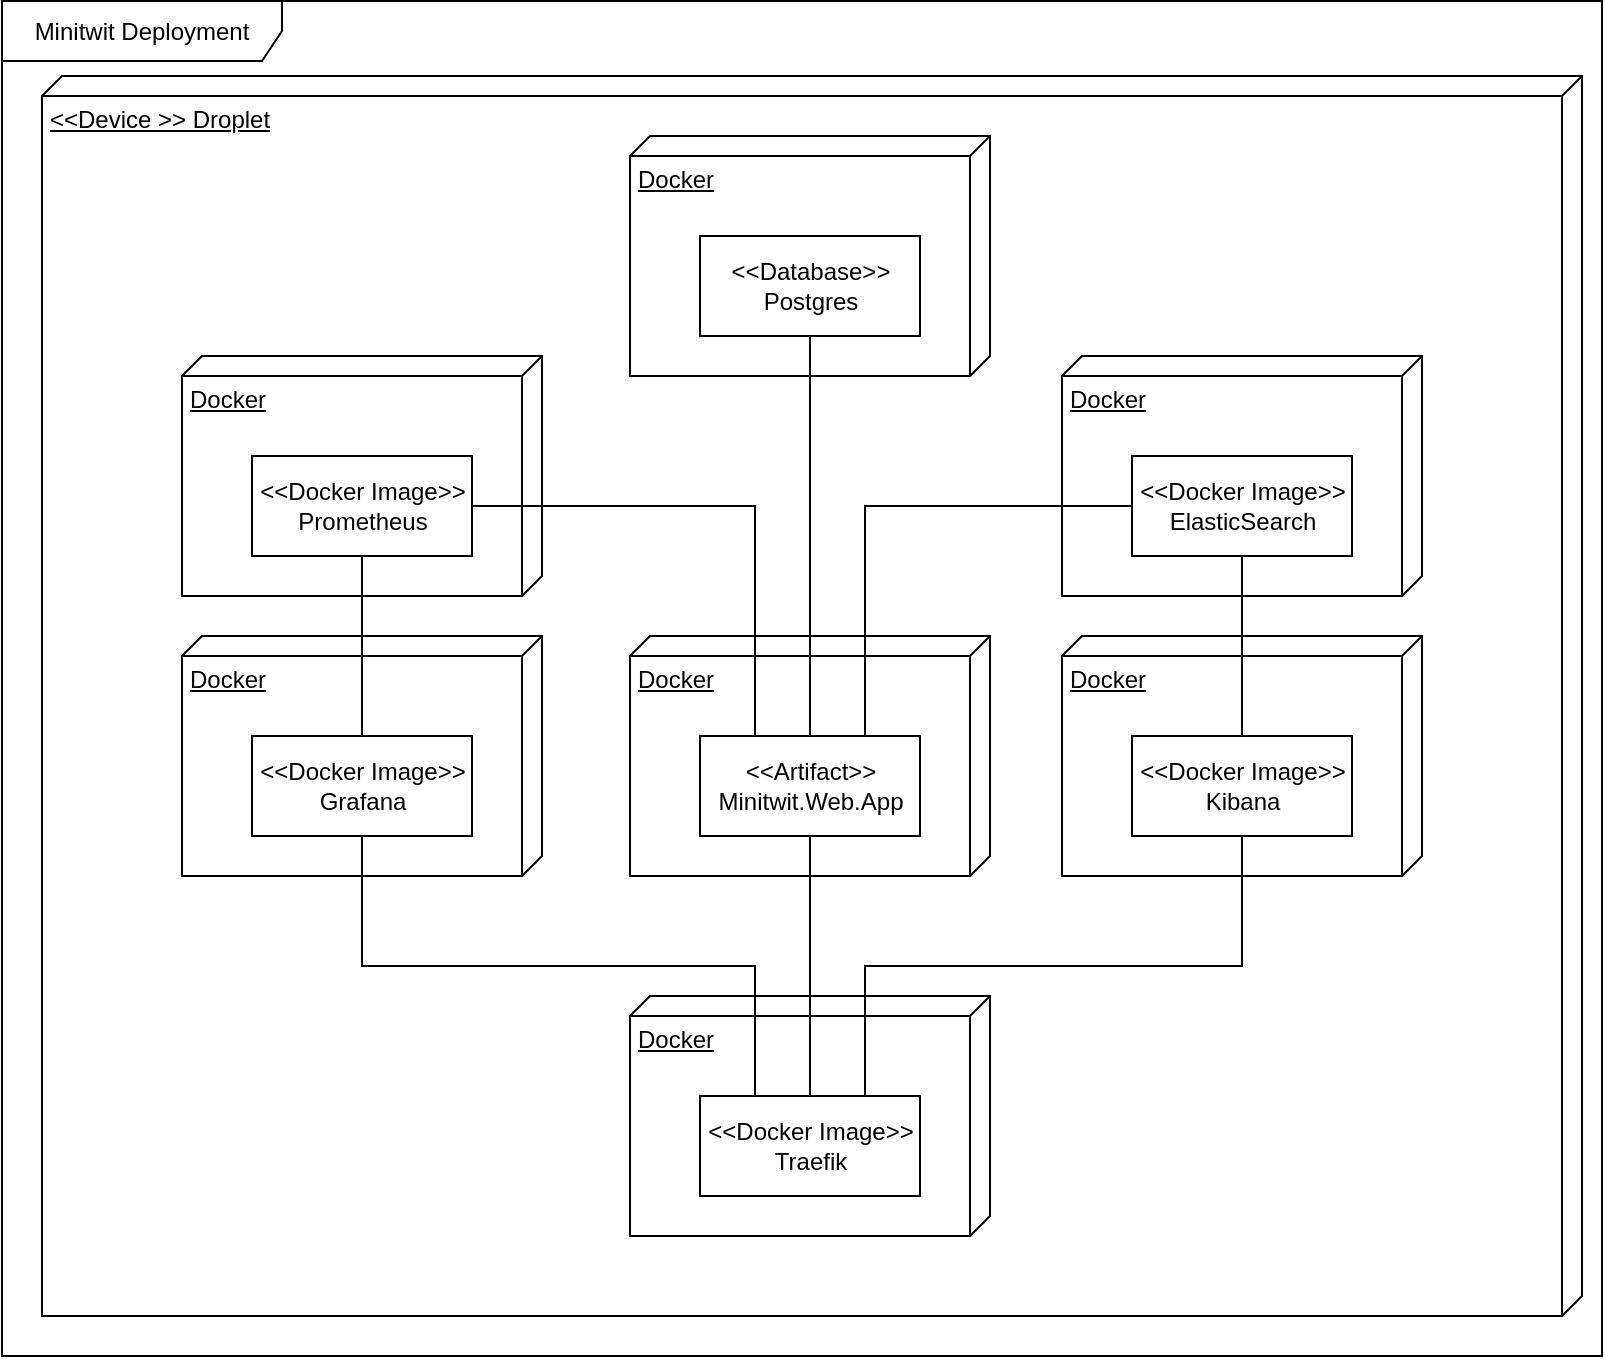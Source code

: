 <mxfile version="13.0.9" type="device"><diagram id="HGnYW44ZuA8OXIBGvW-h" name="Page-1"><mxGraphModel dx="1422" dy="763" grid="1" gridSize="10" guides="1" tooltips="1" connect="1" arrows="1" fold="1" page="1" pageScale="1" pageWidth="827" pageHeight="1169" math="0" shadow="0"><root><mxCell id="0"/><mxCell id="1" parent="0"/><mxCell id="K5OJZj2sXscemqQDWA1N-26" value="Minitwit Deployment" style="shape=umlFrame;whiteSpace=wrap;html=1;width=140;height=30;" vertex="1" parent="1"><mxGeometry x="40" y="2.5" width="800" height="677.5" as="geometry"/></mxCell><mxCell id="K5OJZj2sXscemqQDWA1N-1" value="&amp;lt;&amp;lt;Device &amp;gt;&amp;gt; Droplet" style="verticalAlign=top;align=left;spacingTop=8;spacingLeft=2;spacingRight=12;shape=cube;size=10;direction=south;fontStyle=4;html=1;" vertex="1" parent="1"><mxGeometry x="60" y="40" width="770" height="620" as="geometry"/></mxCell><mxCell id="K5OJZj2sXscemqQDWA1N-2" value="Docker" style="verticalAlign=top;align=left;spacingTop=8;spacingLeft=2;spacingRight=12;shape=cube;size=10;direction=south;fontStyle=4;html=1;" vertex="1" parent="1"><mxGeometry x="354" y="500" width="180" height="120" as="geometry"/></mxCell><mxCell id="K5OJZj2sXscemqQDWA1N-3" value="&amp;lt;&amp;lt;Docker Image&amp;gt;&amp;gt;&lt;div&gt;Traefik&lt;/div&gt;" style="html=1;" vertex="1" parent="1"><mxGeometry x="389" y="550" width="110" height="50" as="geometry"/></mxCell><mxCell id="K5OJZj2sXscemqQDWA1N-4" value="Docker" style="verticalAlign=top;align=left;spacingTop=8;spacingLeft=2;spacingRight=12;shape=cube;size=10;direction=south;fontStyle=4;html=1;" vertex="1" parent="1"><mxGeometry x="354" y="320" width="180" height="120" as="geometry"/></mxCell><mxCell id="K5OJZj2sXscemqQDWA1N-5" value="&lt;div&gt;&amp;lt;&amp;lt;Artifact&amp;gt;&amp;gt;&lt;br&gt;&lt;/div&gt;&lt;div&gt;Minitwit.Web.App&lt;/div&gt;" style="html=1;" vertex="1" parent="1"><mxGeometry x="389" y="370" width="110" height="50" as="geometry"/></mxCell><mxCell id="K5OJZj2sXscemqQDWA1N-6" value="Docker" style="verticalAlign=top;align=left;spacingTop=8;spacingLeft=2;spacingRight=12;shape=cube;size=10;direction=south;fontStyle=4;html=1;" vertex="1" parent="1"><mxGeometry x="130" y="320" width="180" height="120" as="geometry"/></mxCell><mxCell id="K5OJZj2sXscemqQDWA1N-7" value="&lt;div&gt;&amp;lt;&amp;lt;Docker Image&amp;gt;&amp;gt;&lt;br&gt;&lt;/div&gt;&lt;div&gt;Grafana&lt;/div&gt;" style="html=1;" vertex="1" parent="1"><mxGeometry x="165" y="370" width="110" height="50" as="geometry"/></mxCell><mxCell id="K5OJZj2sXscemqQDWA1N-8" value="Docker" style="verticalAlign=top;align=left;spacingTop=8;spacingLeft=2;spacingRight=12;shape=cube;size=10;direction=south;fontStyle=4;html=1;" vertex="1" parent="1"><mxGeometry x="570" y="320" width="180" height="120" as="geometry"/></mxCell><mxCell id="K5OJZj2sXscemqQDWA1N-9" value="&amp;lt;&amp;lt;Docker Image&amp;gt;&amp;gt;&lt;br&gt;Kibana" style="html=1;" vertex="1" parent="1"><mxGeometry x="605" y="370" width="110" height="50" as="geometry"/></mxCell><mxCell id="K5OJZj2sXscemqQDWA1N-10" value="Docker" style="verticalAlign=top;align=left;spacingTop=8;spacingLeft=2;spacingRight=12;shape=cube;size=10;direction=south;fontStyle=4;html=1;" vertex="1" parent="1"><mxGeometry x="354" y="70" width="180" height="120" as="geometry"/></mxCell><mxCell id="K5OJZj2sXscemqQDWA1N-11" value="&lt;div&gt;&amp;lt;&amp;lt;Database&amp;gt;&amp;gt;&lt;/div&gt;&lt;div&gt;Postgres&lt;br&gt;&lt;/div&gt;" style="html=1;" vertex="1" parent="1"><mxGeometry x="389" y="120" width="110" height="50" as="geometry"/></mxCell><mxCell id="K5OJZj2sXscemqQDWA1N-12" value="Docker" style="verticalAlign=top;align=left;spacingTop=8;spacingLeft=2;spacingRight=12;shape=cube;size=10;direction=south;fontStyle=4;html=1;" vertex="1" parent="1"><mxGeometry x="570" y="180" width="180" height="120" as="geometry"/></mxCell><mxCell id="K5OJZj2sXscemqQDWA1N-13" value="&amp;lt;&amp;lt;Docker Image&amp;gt;&amp;gt;&lt;div&gt;ElasticSearch&lt;/div&gt;" style="html=1;" vertex="1" parent="1"><mxGeometry x="605" y="230" width="110" height="50" as="geometry"/></mxCell><mxCell id="K5OJZj2sXscemqQDWA1N-14" value="Docker" style="verticalAlign=top;align=left;spacingTop=8;spacingLeft=2;spacingRight=12;shape=cube;size=10;direction=south;fontStyle=4;html=1;" vertex="1" parent="1"><mxGeometry x="130" y="180" width="180" height="120" as="geometry"/></mxCell><mxCell id="K5OJZj2sXscemqQDWA1N-15" value="&lt;div&gt;&amp;lt;&amp;lt;Docker Image&amp;gt;&amp;gt;&lt;/div&gt;&lt;div&gt;Prometheus&lt;/div&gt;" style="html=1;" vertex="1" parent="1"><mxGeometry x="165" y="230" width="110" height="50" as="geometry"/></mxCell><mxCell id="K5OJZj2sXscemqQDWA1N-21" style="edgeStyle=orthogonalEdgeStyle;rounded=0;orthogonalLoop=1;jettySize=auto;html=1;exitX=0.5;exitY=0;exitDx=0;exitDy=0;entryX=0.5;entryY=1;entryDx=0;entryDy=0;endArrow=none;endFill=0;" edge="1" parent="1" source="K5OJZj2sXscemqQDWA1N-3" target="K5OJZj2sXscemqQDWA1N-5"><mxGeometry relative="1" as="geometry"/></mxCell><mxCell id="K5OJZj2sXscemqQDWA1N-22" style="edgeStyle=orthogonalEdgeStyle;rounded=0;orthogonalLoop=1;jettySize=auto;html=1;exitX=0.75;exitY=0;exitDx=0;exitDy=0;entryX=0.5;entryY=1;entryDx=0;entryDy=0;endArrow=none;endFill=0;" edge="1" parent="1" source="K5OJZj2sXscemqQDWA1N-3" target="K5OJZj2sXscemqQDWA1N-9"><mxGeometry relative="1" as="geometry"/></mxCell><mxCell id="K5OJZj2sXscemqQDWA1N-23" style="edgeStyle=orthogonalEdgeStyle;rounded=0;orthogonalLoop=1;jettySize=auto;html=1;exitX=0.25;exitY=0;exitDx=0;exitDy=0;entryX=0.5;entryY=1;entryDx=0;entryDy=0;endArrow=none;endFill=0;" edge="1" parent="1" source="K5OJZj2sXscemqQDWA1N-3" target="K5OJZj2sXscemqQDWA1N-7"><mxGeometry relative="1" as="geometry"/></mxCell><mxCell id="K5OJZj2sXscemqQDWA1N-16" style="edgeStyle=orthogonalEdgeStyle;rounded=0;orthogonalLoop=1;jettySize=auto;html=1;exitX=0.5;exitY=0;exitDx=0;exitDy=0;entryX=0.5;entryY=1;entryDx=0;entryDy=0;endArrow=none;endFill=0;" edge="1" parent="1" source="K5OJZj2sXscemqQDWA1N-5" target="K5OJZj2sXscemqQDWA1N-11"><mxGeometry relative="1" as="geometry"/></mxCell><mxCell id="K5OJZj2sXscemqQDWA1N-17" style="edgeStyle=orthogonalEdgeStyle;rounded=0;orthogonalLoop=1;jettySize=auto;html=1;exitX=0.75;exitY=0;exitDx=0;exitDy=0;entryX=0;entryY=0.5;entryDx=0;entryDy=0;endArrow=none;endFill=0;" edge="1" parent="1" source="K5OJZj2sXscemqQDWA1N-5" target="K5OJZj2sXscemqQDWA1N-13"><mxGeometry relative="1" as="geometry"/></mxCell><mxCell id="K5OJZj2sXscemqQDWA1N-18" style="edgeStyle=orthogonalEdgeStyle;rounded=0;orthogonalLoop=1;jettySize=auto;html=1;exitX=0.25;exitY=0;exitDx=0;exitDy=0;entryX=1;entryY=0.5;entryDx=0;entryDy=0;endArrow=none;endFill=0;" edge="1" parent="1" source="K5OJZj2sXscemqQDWA1N-5" target="K5OJZj2sXscemqQDWA1N-15"><mxGeometry relative="1" as="geometry"/></mxCell><mxCell id="K5OJZj2sXscemqQDWA1N-20" style="edgeStyle=orthogonalEdgeStyle;rounded=0;orthogonalLoop=1;jettySize=auto;html=1;exitX=0.5;exitY=0;exitDx=0;exitDy=0;entryX=0.5;entryY=1;entryDx=0;entryDy=0;endArrow=none;endFill=0;" edge="1" parent="1" source="K5OJZj2sXscemqQDWA1N-7" target="K5OJZj2sXscemqQDWA1N-15"><mxGeometry relative="1" as="geometry"/></mxCell><mxCell id="K5OJZj2sXscemqQDWA1N-19" style="edgeStyle=orthogonalEdgeStyle;rounded=0;orthogonalLoop=1;jettySize=auto;html=1;exitX=0.5;exitY=0;exitDx=0;exitDy=0;entryX=0.5;entryY=1;entryDx=0;entryDy=0;endArrow=none;endFill=0;" edge="1" parent="1" source="K5OJZj2sXscemqQDWA1N-9" target="K5OJZj2sXscemqQDWA1N-13"><mxGeometry relative="1" as="geometry"/></mxCell></root></mxGraphModel></diagram></mxfile>